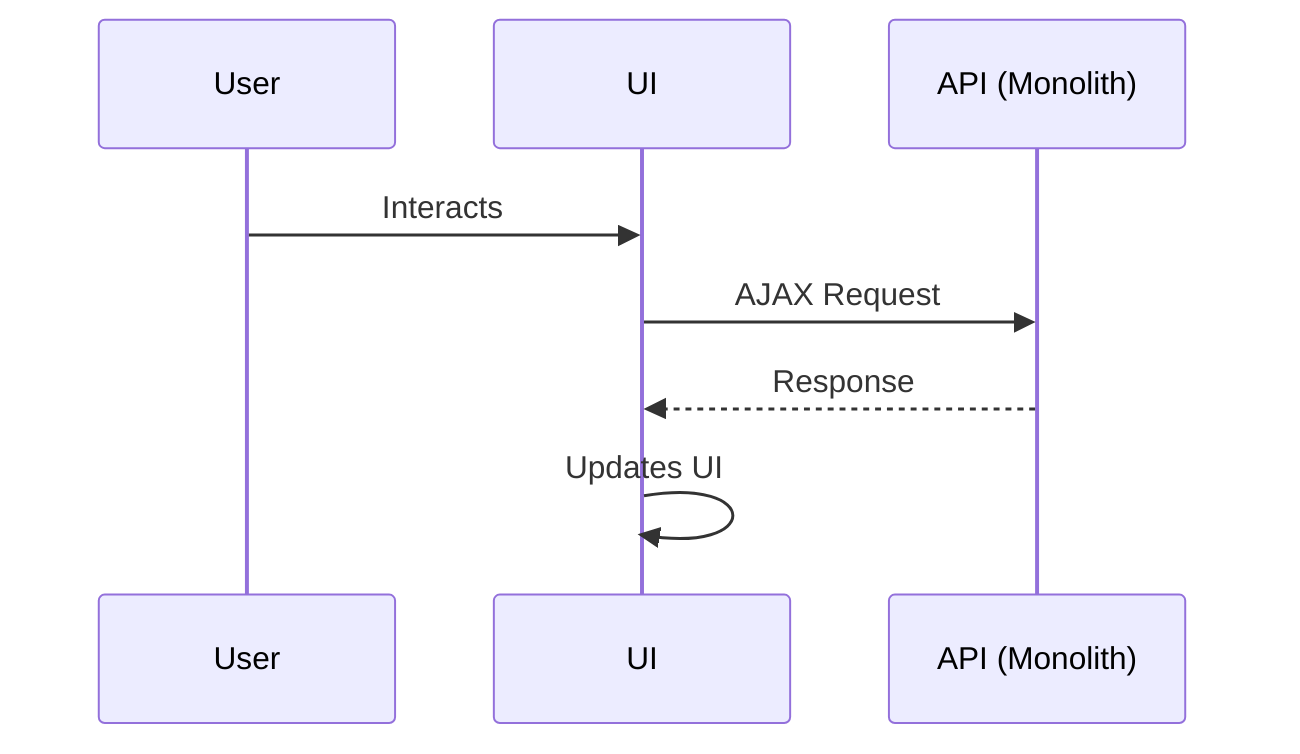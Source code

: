 sequenceDiagram
    participant User as User
    participant UI as UI
    participant APIBackend as API (Monolith)
    User ->> UI: Interacts
    UI->>APIBackend: AJAX Request
    APIBackend-->>UI: Response
    UI ->> UI: Updates UI